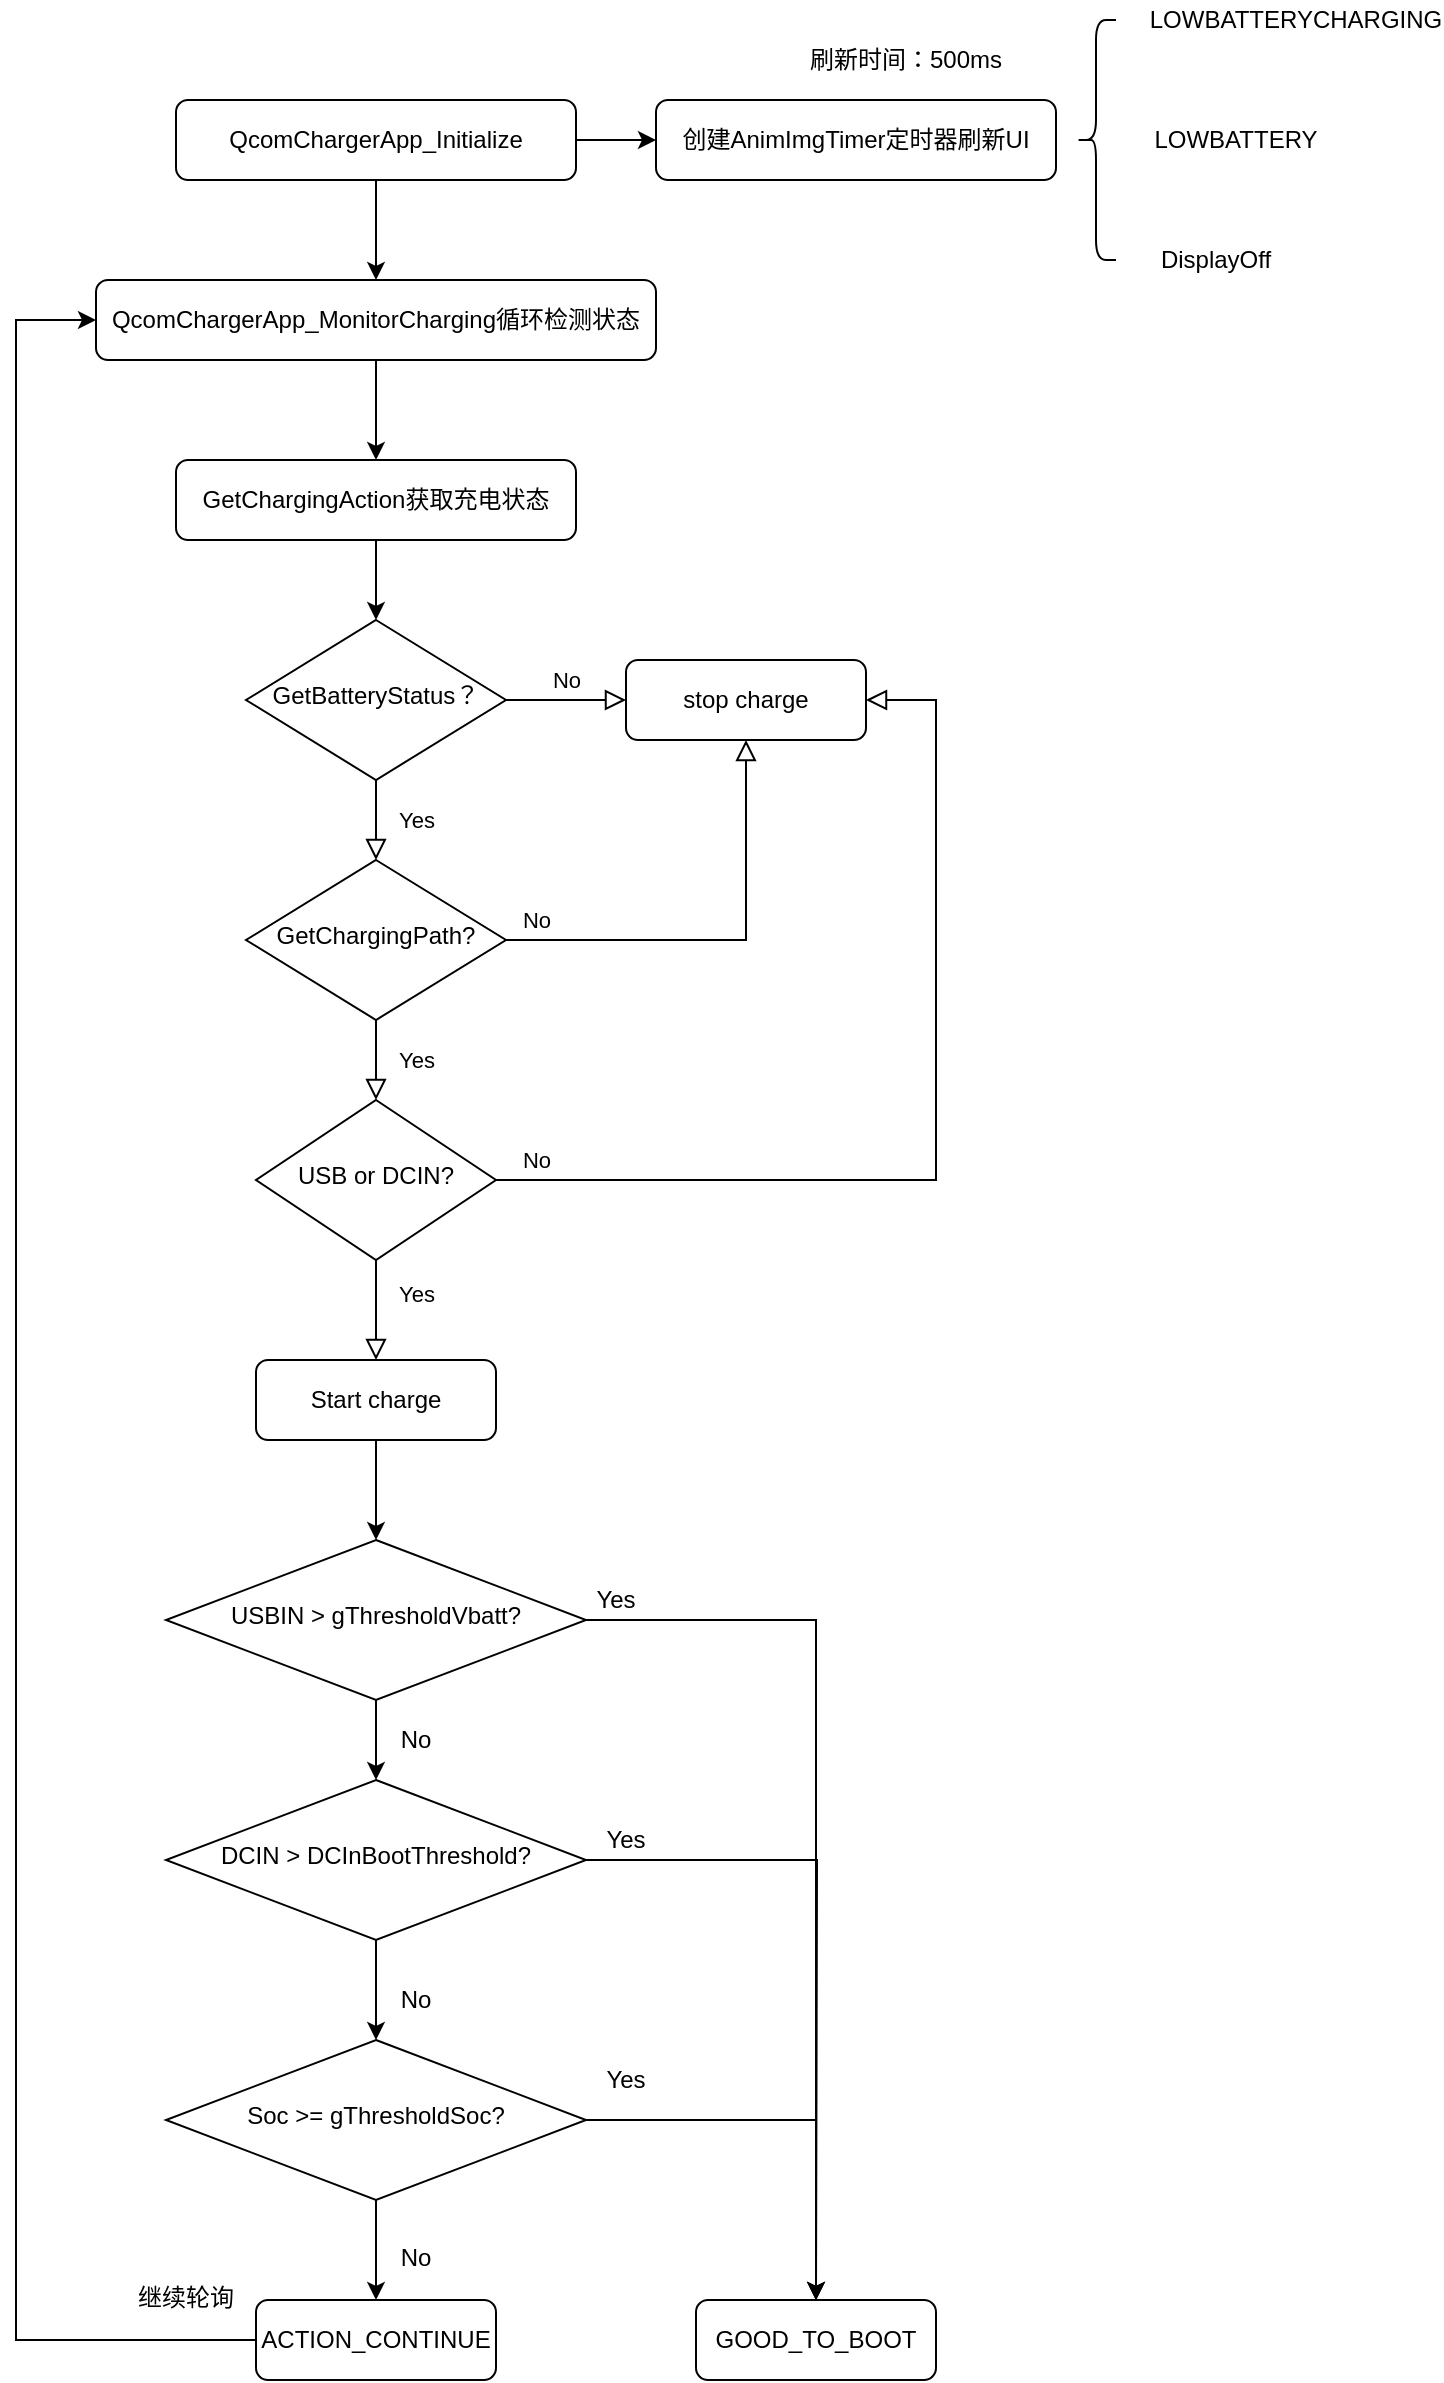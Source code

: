 <mxfile version="13.6.2" type="device"><diagram id="C5RBs43oDa-KdzZeNtuy" name="Page-1"><mxGraphModel dx="1422" dy="822" grid="1" gridSize="10" guides="1" tooltips="1" connect="1" arrows="1" fold="1" page="1" pageScale="1" pageWidth="827" pageHeight="1169" math="0" shadow="0"><root><mxCell id="WIyWlLk6GJQsqaUBKTNV-0"/><mxCell id="WIyWlLk6GJQsqaUBKTNV-1" parent="WIyWlLk6GJQsqaUBKTNV-0"/><mxCell id="DkoQSM0Fek4tv4W-fg_t-2" style="edgeStyle=orthogonalEdgeStyle;rounded=0;orthogonalLoop=1;jettySize=auto;html=1;exitX=1;exitY=0.5;exitDx=0;exitDy=0;entryX=0;entryY=0.5;entryDx=0;entryDy=0;" edge="1" parent="WIyWlLk6GJQsqaUBKTNV-1" source="WIyWlLk6GJQsqaUBKTNV-3" target="DkoQSM0Fek4tv4W-fg_t-1"><mxGeometry relative="1" as="geometry"/></mxCell><mxCell id="DkoQSM0Fek4tv4W-fg_t-13" style="edgeStyle=orthogonalEdgeStyle;rounded=0;orthogonalLoop=1;jettySize=auto;html=1;exitX=0.5;exitY=1;exitDx=0;exitDy=0;entryX=0.5;entryY=0;entryDx=0;entryDy=0;" edge="1" parent="WIyWlLk6GJQsqaUBKTNV-1" source="WIyWlLk6GJQsqaUBKTNV-3" target="DkoQSM0Fek4tv4W-fg_t-11"><mxGeometry relative="1" as="geometry"/></mxCell><mxCell id="WIyWlLk6GJQsqaUBKTNV-3" value="QcomChargerApp_Initialize" style="rounded=1;whiteSpace=wrap;html=1;fontSize=12;glass=0;strokeWidth=1;shadow=0;" parent="WIyWlLk6GJQsqaUBKTNV-1" vertex="1"><mxGeometry x="120" y="80" width="200" height="40" as="geometry"/></mxCell><mxCell id="WIyWlLk6GJQsqaUBKTNV-4" value="Yes" style="rounded=0;html=1;jettySize=auto;orthogonalLoop=1;fontSize=11;endArrow=block;endFill=0;endSize=8;strokeWidth=1;shadow=0;labelBackgroundColor=none;edgeStyle=orthogonalEdgeStyle;" parent="WIyWlLk6GJQsqaUBKTNV-1" source="WIyWlLk6GJQsqaUBKTNV-6" target="WIyWlLk6GJQsqaUBKTNV-10" edge="1"><mxGeometry y="20" relative="1" as="geometry"><mxPoint as="offset"/></mxGeometry></mxCell><mxCell id="WIyWlLk6GJQsqaUBKTNV-5" value="No" style="edgeStyle=orthogonalEdgeStyle;rounded=0;html=1;jettySize=auto;orthogonalLoop=1;fontSize=11;endArrow=block;endFill=0;endSize=8;strokeWidth=1;shadow=0;labelBackgroundColor=none;entryX=0.5;entryY=1;entryDx=0;entryDy=0;" parent="WIyWlLk6GJQsqaUBKTNV-1" source="WIyWlLk6GJQsqaUBKTNV-6" target="DkoQSM0Fek4tv4W-fg_t-18" edge="1"><mxGeometry x="0.182" y="105" relative="1" as="geometry"><mxPoint as="offset"/><mxPoint x="345" y="500" as="targetPoint"/></mxGeometry></mxCell><mxCell id="WIyWlLk6GJQsqaUBKTNV-6" value="GetChargingPath?" style="rhombus;whiteSpace=wrap;html=1;shadow=0;fontFamily=Helvetica;fontSize=12;align=center;strokeWidth=1;spacing=6;spacingTop=-4;" parent="WIyWlLk6GJQsqaUBKTNV-1" vertex="1"><mxGeometry x="155" y="460" width="130" height="80" as="geometry"/></mxCell><mxCell id="WIyWlLk6GJQsqaUBKTNV-8" value="Yes" style="rounded=0;html=1;jettySize=auto;orthogonalLoop=1;fontSize=11;endArrow=block;endFill=0;endSize=8;strokeWidth=1;shadow=0;labelBackgroundColor=none;edgeStyle=orthogonalEdgeStyle;" parent="WIyWlLk6GJQsqaUBKTNV-1" source="WIyWlLk6GJQsqaUBKTNV-10" edge="1"><mxGeometry x="-0.333" y="20" relative="1" as="geometry"><mxPoint as="offset"/><mxPoint x="220" y="710" as="targetPoint"/><Array as="points"><mxPoint x="220" y="670"/><mxPoint x="220" y="670"/></Array></mxGeometry></mxCell><mxCell id="WIyWlLk6GJQsqaUBKTNV-9" value="No" style="edgeStyle=orthogonalEdgeStyle;rounded=0;html=1;jettySize=auto;orthogonalLoop=1;fontSize=11;endArrow=block;endFill=0;endSize=8;strokeWidth=1;shadow=0;labelBackgroundColor=none;entryX=1;entryY=0.5;entryDx=0;entryDy=0;" parent="WIyWlLk6GJQsqaUBKTNV-1" source="WIyWlLk6GJQsqaUBKTNV-10" target="DkoQSM0Fek4tv4W-fg_t-18" edge="1"><mxGeometry x="-0.071" y="200" relative="1" as="geometry"><mxPoint as="offset"/><mxPoint x="410" y="500" as="targetPoint"/><Array as="points"><mxPoint x="500" y="620"/><mxPoint x="500" y="380"/></Array></mxGeometry></mxCell><mxCell id="WIyWlLk6GJQsqaUBKTNV-10" value="USB or DCIN?" style="rhombus;whiteSpace=wrap;html=1;shadow=0;fontFamily=Helvetica;fontSize=12;align=center;strokeWidth=1;spacing=6;spacingTop=-4;" parent="WIyWlLk6GJQsqaUBKTNV-1" vertex="1"><mxGeometry x="160" y="580" width="120" height="80" as="geometry"/></mxCell><mxCell id="DkoQSM0Fek4tv4W-fg_t-1" value="创建AnimImgTimer定时器刷新UI" style="rounded=1;whiteSpace=wrap;html=1;fontSize=12;glass=0;strokeWidth=1;shadow=0;" vertex="1" parent="WIyWlLk6GJQsqaUBKTNV-1"><mxGeometry x="360" y="80" width="200" height="40" as="geometry"/></mxCell><mxCell id="DkoQSM0Fek4tv4W-fg_t-3" value="" style="shape=curlyBracket;whiteSpace=wrap;html=1;rounded=1;" vertex="1" parent="WIyWlLk6GJQsqaUBKTNV-1"><mxGeometry x="570" y="40" width="20" height="120" as="geometry"/></mxCell><mxCell id="DkoQSM0Fek4tv4W-fg_t-6" value="LOWBATTERYCHARGING" style="text;html=1;strokeColor=none;fillColor=none;align=center;verticalAlign=middle;whiteSpace=wrap;rounded=0;" vertex="1" parent="WIyWlLk6GJQsqaUBKTNV-1"><mxGeometry x="660" y="30" width="40" height="20" as="geometry"/></mxCell><mxCell id="DkoQSM0Fek4tv4W-fg_t-7" value="DisplayOff" style="text;html=1;strokeColor=none;fillColor=none;align=center;verticalAlign=middle;whiteSpace=wrap;rounded=0;" vertex="1" parent="WIyWlLk6GJQsqaUBKTNV-1"><mxGeometry x="620" y="150" width="40" height="20" as="geometry"/></mxCell><mxCell id="DkoQSM0Fek4tv4W-fg_t-8" value="LOWBATTERY" style="text;html=1;strokeColor=none;fillColor=none;align=center;verticalAlign=middle;whiteSpace=wrap;rounded=0;" vertex="1" parent="WIyWlLk6GJQsqaUBKTNV-1"><mxGeometry x="630" y="90" width="40" height="20" as="geometry"/></mxCell><mxCell id="DkoQSM0Fek4tv4W-fg_t-14" style="edgeStyle=orthogonalEdgeStyle;rounded=0;orthogonalLoop=1;jettySize=auto;html=1;exitX=0.5;exitY=1;exitDx=0;exitDy=0;entryX=0.5;entryY=0;entryDx=0;entryDy=0;" edge="1" parent="WIyWlLk6GJQsqaUBKTNV-1" source="DkoQSM0Fek4tv4W-fg_t-11" target="DkoQSM0Fek4tv4W-fg_t-12"><mxGeometry relative="1" as="geometry"/></mxCell><mxCell id="DkoQSM0Fek4tv4W-fg_t-11" value="QcomChargerApp_MonitorCharging循环检测状态" style="rounded=1;whiteSpace=wrap;html=1;fontSize=12;glass=0;strokeWidth=1;shadow=0;" vertex="1" parent="WIyWlLk6GJQsqaUBKTNV-1"><mxGeometry x="80" y="170" width="280" height="40" as="geometry"/></mxCell><mxCell id="DkoQSM0Fek4tv4W-fg_t-19" style="edgeStyle=orthogonalEdgeStyle;rounded=0;orthogonalLoop=1;jettySize=auto;html=1;exitX=0.5;exitY=1;exitDx=0;exitDy=0;entryX=0.5;entryY=0;entryDx=0;entryDy=0;" edge="1" parent="WIyWlLk6GJQsqaUBKTNV-1" source="DkoQSM0Fek4tv4W-fg_t-12" target="DkoQSM0Fek4tv4W-fg_t-17"><mxGeometry relative="1" as="geometry"/></mxCell><mxCell id="DkoQSM0Fek4tv4W-fg_t-12" value="GetChargingAction获取充电状态" style="rounded=1;whiteSpace=wrap;html=1;fontSize=12;glass=0;strokeWidth=1;shadow=0;" vertex="1" parent="WIyWlLk6GJQsqaUBKTNV-1"><mxGeometry x="120" y="260" width="200" height="40" as="geometry"/></mxCell><mxCell id="DkoQSM0Fek4tv4W-fg_t-15" value="Yes" style="rounded=0;html=1;jettySize=auto;orthogonalLoop=1;fontSize=11;endArrow=block;endFill=0;endSize=8;strokeWidth=1;shadow=0;labelBackgroundColor=none;edgeStyle=orthogonalEdgeStyle;" edge="1" parent="WIyWlLk6GJQsqaUBKTNV-1" source="DkoQSM0Fek4tv4W-fg_t-17"><mxGeometry y="20" relative="1" as="geometry"><mxPoint as="offset"/><mxPoint x="220" y="460" as="targetPoint"/></mxGeometry></mxCell><mxCell id="DkoQSM0Fek4tv4W-fg_t-16" value="No" style="edgeStyle=orthogonalEdgeStyle;rounded=0;html=1;jettySize=auto;orthogonalLoop=1;fontSize=11;endArrow=block;endFill=0;endSize=8;strokeWidth=1;shadow=0;labelBackgroundColor=none;" edge="1" parent="WIyWlLk6GJQsqaUBKTNV-1" source="DkoQSM0Fek4tv4W-fg_t-17" target="DkoQSM0Fek4tv4W-fg_t-18"><mxGeometry y="10" relative="1" as="geometry"><mxPoint as="offset"/></mxGeometry></mxCell><mxCell id="DkoQSM0Fek4tv4W-fg_t-17" value="GetBatteryStatus？" style="rhombus;whiteSpace=wrap;html=1;shadow=0;fontFamily=Helvetica;fontSize=12;align=center;strokeWidth=1;spacing=6;spacingTop=-4;" vertex="1" parent="WIyWlLk6GJQsqaUBKTNV-1"><mxGeometry x="155" y="340" width="130" height="80" as="geometry"/></mxCell><mxCell id="DkoQSM0Fek4tv4W-fg_t-18" value="stop charge" style="rounded=1;whiteSpace=wrap;html=1;fontSize=12;glass=0;strokeWidth=1;shadow=0;" vertex="1" parent="WIyWlLk6GJQsqaUBKTNV-1"><mxGeometry x="345" y="360" width="120" height="40" as="geometry"/></mxCell><mxCell id="DkoQSM0Fek4tv4W-fg_t-50" style="edgeStyle=orthogonalEdgeStyle;rounded=0;orthogonalLoop=1;jettySize=auto;html=1;exitX=0.5;exitY=1;exitDx=0;exitDy=0;entryX=0.5;entryY=0;entryDx=0;entryDy=0;startArrow=none;startFill=0;" edge="1" parent="WIyWlLk6GJQsqaUBKTNV-1" source="DkoQSM0Fek4tv4W-fg_t-22" target="DkoQSM0Fek4tv4W-fg_t-37"><mxGeometry relative="1" as="geometry"/></mxCell><mxCell id="DkoQSM0Fek4tv4W-fg_t-64" style="edgeStyle=orthogonalEdgeStyle;rounded=0;orthogonalLoop=1;jettySize=auto;html=1;exitX=1;exitY=0.5;exitDx=0;exitDy=0;startArrow=none;startFill=0;" edge="1" parent="WIyWlLk6GJQsqaUBKTNV-1" source="DkoQSM0Fek4tv4W-fg_t-22"><mxGeometry relative="1" as="geometry"><mxPoint x="440" y="1180" as="targetPoint"/></mxGeometry></mxCell><mxCell id="DkoQSM0Fek4tv4W-fg_t-22" value="DCIN &amp;gt;&amp;nbsp;DCInBootThreshold?" style="rhombus;whiteSpace=wrap;html=1;shadow=0;fontFamily=Helvetica;fontSize=12;align=center;strokeWidth=1;spacing=6;spacingTop=-4;" vertex="1" parent="WIyWlLk6GJQsqaUBKTNV-1"><mxGeometry x="115" y="920" width="210" height="80" as="geometry"/></mxCell><mxCell id="DkoQSM0Fek4tv4W-fg_t-34" style="edgeStyle=orthogonalEdgeStyle;rounded=0;orthogonalLoop=1;jettySize=auto;html=1;exitX=0.5;exitY=1;exitDx=0;exitDy=0;entryX=0.5;entryY=0;entryDx=0;entryDy=0;startArrow=none;startFill=0;" edge="1" parent="WIyWlLk6GJQsqaUBKTNV-1" source="DkoQSM0Fek4tv4W-fg_t-23" target="DkoQSM0Fek4tv4W-fg_t-32"><mxGeometry relative="1" as="geometry"/></mxCell><mxCell id="DkoQSM0Fek4tv4W-fg_t-23" value="Start charge" style="rounded=1;whiteSpace=wrap;html=1;fontSize=12;glass=0;strokeWidth=1;shadow=0;" vertex="1" parent="WIyWlLk6GJQsqaUBKTNV-1"><mxGeometry x="160" y="710" width="120" height="40" as="geometry"/></mxCell><mxCell id="DkoQSM0Fek4tv4W-fg_t-49" style="edgeStyle=orthogonalEdgeStyle;rounded=0;orthogonalLoop=1;jettySize=auto;html=1;exitX=0.5;exitY=1;exitDx=0;exitDy=0;entryX=0.5;entryY=0;entryDx=0;entryDy=0;startArrow=none;startFill=0;" edge="1" parent="WIyWlLk6GJQsqaUBKTNV-1" source="DkoQSM0Fek4tv4W-fg_t-32" target="DkoQSM0Fek4tv4W-fg_t-22"><mxGeometry relative="1" as="geometry"/></mxCell><mxCell id="DkoQSM0Fek4tv4W-fg_t-66" style="edgeStyle=orthogonalEdgeStyle;rounded=0;orthogonalLoop=1;jettySize=auto;html=1;exitX=1;exitY=0.5;exitDx=0;exitDy=0;entryX=0.5;entryY=0;entryDx=0;entryDy=0;startArrow=none;startFill=0;" edge="1" parent="WIyWlLk6GJQsqaUBKTNV-1" source="DkoQSM0Fek4tv4W-fg_t-32" target="DkoQSM0Fek4tv4W-fg_t-39"><mxGeometry relative="1" as="geometry"/></mxCell><mxCell id="DkoQSM0Fek4tv4W-fg_t-32" value="USBIN &amp;gt;&amp;nbsp;gThresholdVbatt?" style="rhombus;whiteSpace=wrap;html=1;shadow=0;fontFamily=Helvetica;fontSize=12;align=center;strokeWidth=1;spacing=6;spacingTop=-4;" vertex="1" parent="WIyWlLk6GJQsqaUBKTNV-1"><mxGeometry x="115" y="800" width="210" height="80" as="geometry"/></mxCell><mxCell id="DkoQSM0Fek4tv4W-fg_t-51" style="edgeStyle=orthogonalEdgeStyle;rounded=0;orthogonalLoop=1;jettySize=auto;html=1;exitX=0.5;exitY=1;exitDx=0;exitDy=0;entryX=0.5;entryY=0;entryDx=0;entryDy=0;startArrow=none;startFill=0;" edge="1" parent="WIyWlLk6GJQsqaUBKTNV-1" source="DkoQSM0Fek4tv4W-fg_t-37" target="DkoQSM0Fek4tv4W-fg_t-40"><mxGeometry relative="1" as="geometry"/></mxCell><mxCell id="DkoQSM0Fek4tv4W-fg_t-63" style="edgeStyle=orthogonalEdgeStyle;rounded=0;orthogonalLoop=1;jettySize=auto;html=1;exitX=1;exitY=0.5;exitDx=0;exitDy=0;entryX=0.5;entryY=0;entryDx=0;entryDy=0;startArrow=none;startFill=0;" edge="1" parent="WIyWlLk6GJQsqaUBKTNV-1" source="DkoQSM0Fek4tv4W-fg_t-37" target="DkoQSM0Fek4tv4W-fg_t-39"><mxGeometry relative="1" as="geometry"/></mxCell><mxCell id="DkoQSM0Fek4tv4W-fg_t-37" value="Soc &amp;gt;= gThresholdSoc?" style="rhombus;whiteSpace=wrap;html=1;shadow=0;fontFamily=Helvetica;fontSize=12;align=center;strokeWidth=1;spacing=6;spacingTop=-4;" vertex="1" parent="WIyWlLk6GJQsqaUBKTNV-1"><mxGeometry x="115" y="1050" width="210" height="80" as="geometry"/></mxCell><mxCell id="DkoQSM0Fek4tv4W-fg_t-39" value="GOOD_TO_BOOT" style="rounded=1;whiteSpace=wrap;html=1;fontSize=12;glass=0;strokeWidth=1;shadow=0;" vertex="1" parent="WIyWlLk6GJQsqaUBKTNV-1"><mxGeometry x="380" y="1180" width="120" height="40" as="geometry"/></mxCell><mxCell id="DkoQSM0Fek4tv4W-fg_t-57" style="edgeStyle=orthogonalEdgeStyle;rounded=0;orthogonalLoop=1;jettySize=auto;html=1;exitX=0;exitY=0.5;exitDx=0;exitDy=0;entryX=0;entryY=0.5;entryDx=0;entryDy=0;startArrow=none;startFill=0;" edge="1" parent="WIyWlLk6GJQsqaUBKTNV-1" source="DkoQSM0Fek4tv4W-fg_t-40" target="DkoQSM0Fek4tv4W-fg_t-11"><mxGeometry relative="1" as="geometry"><Array as="points"><mxPoint x="40" y="1200"/><mxPoint x="40" y="190"/></Array></mxGeometry></mxCell><mxCell id="DkoQSM0Fek4tv4W-fg_t-40" value="ACTION_CONTINUE" style="rounded=1;whiteSpace=wrap;html=1;fontSize=12;glass=0;strokeWidth=1;shadow=0;" vertex="1" parent="WIyWlLk6GJQsqaUBKTNV-1"><mxGeometry x="160" y="1180" width="120" height="40" as="geometry"/></mxCell><mxCell id="DkoQSM0Fek4tv4W-fg_t-44" value="Yes" style="text;html=1;strokeColor=none;fillColor=none;align=center;verticalAlign=middle;whiteSpace=wrap;rounded=0;" vertex="1" parent="WIyWlLk6GJQsqaUBKTNV-1"><mxGeometry x="320" y="820" width="40" height="20" as="geometry"/></mxCell><mxCell id="DkoQSM0Fek4tv4W-fg_t-45" value="Yes" style="text;html=1;strokeColor=none;fillColor=none;align=center;verticalAlign=middle;whiteSpace=wrap;rounded=0;" vertex="1" parent="WIyWlLk6GJQsqaUBKTNV-1"><mxGeometry x="325" y="1060" width="40" height="20" as="geometry"/></mxCell><mxCell id="DkoQSM0Fek4tv4W-fg_t-46" value="Yes" style="text;html=1;strokeColor=none;fillColor=none;align=center;verticalAlign=middle;whiteSpace=wrap;rounded=0;" vertex="1" parent="WIyWlLk6GJQsqaUBKTNV-1"><mxGeometry x="325" y="940" width="40" height="20" as="geometry"/></mxCell><mxCell id="DkoQSM0Fek4tv4W-fg_t-59" value="No" style="text;html=1;strokeColor=none;fillColor=none;align=center;verticalAlign=middle;whiteSpace=wrap;rounded=0;" vertex="1" parent="WIyWlLk6GJQsqaUBKTNV-1"><mxGeometry x="220" y="890" width="40" height="20" as="geometry"/></mxCell><mxCell id="DkoQSM0Fek4tv4W-fg_t-60" value="No" style="text;html=1;strokeColor=none;fillColor=none;align=center;verticalAlign=middle;whiteSpace=wrap;rounded=0;" vertex="1" parent="WIyWlLk6GJQsqaUBKTNV-1"><mxGeometry x="220" y="1020" width="40" height="20" as="geometry"/></mxCell><mxCell id="DkoQSM0Fek4tv4W-fg_t-61" value="No" style="text;html=1;strokeColor=none;fillColor=none;align=center;verticalAlign=middle;whiteSpace=wrap;rounded=0;" vertex="1" parent="WIyWlLk6GJQsqaUBKTNV-1"><mxGeometry x="220" y="1149" width="40" height="20" as="geometry"/></mxCell><mxCell id="DkoQSM0Fek4tv4W-fg_t-62" value="继续轮询" style="text;html=1;strokeColor=none;fillColor=none;align=center;verticalAlign=middle;whiteSpace=wrap;rounded=0;" vertex="1" parent="WIyWlLk6GJQsqaUBKTNV-1"><mxGeometry x="100" y="1169" width="50" height="20" as="geometry"/></mxCell><mxCell id="DkoQSM0Fek4tv4W-fg_t-68" value="刷新时间：500ms" style="text;html=1;strokeColor=none;fillColor=none;align=center;verticalAlign=middle;whiteSpace=wrap;rounded=0;" vertex="1" parent="WIyWlLk6GJQsqaUBKTNV-1"><mxGeometry x="430" y="50" width="110" height="20" as="geometry"/></mxCell></root></mxGraphModel></diagram></mxfile>